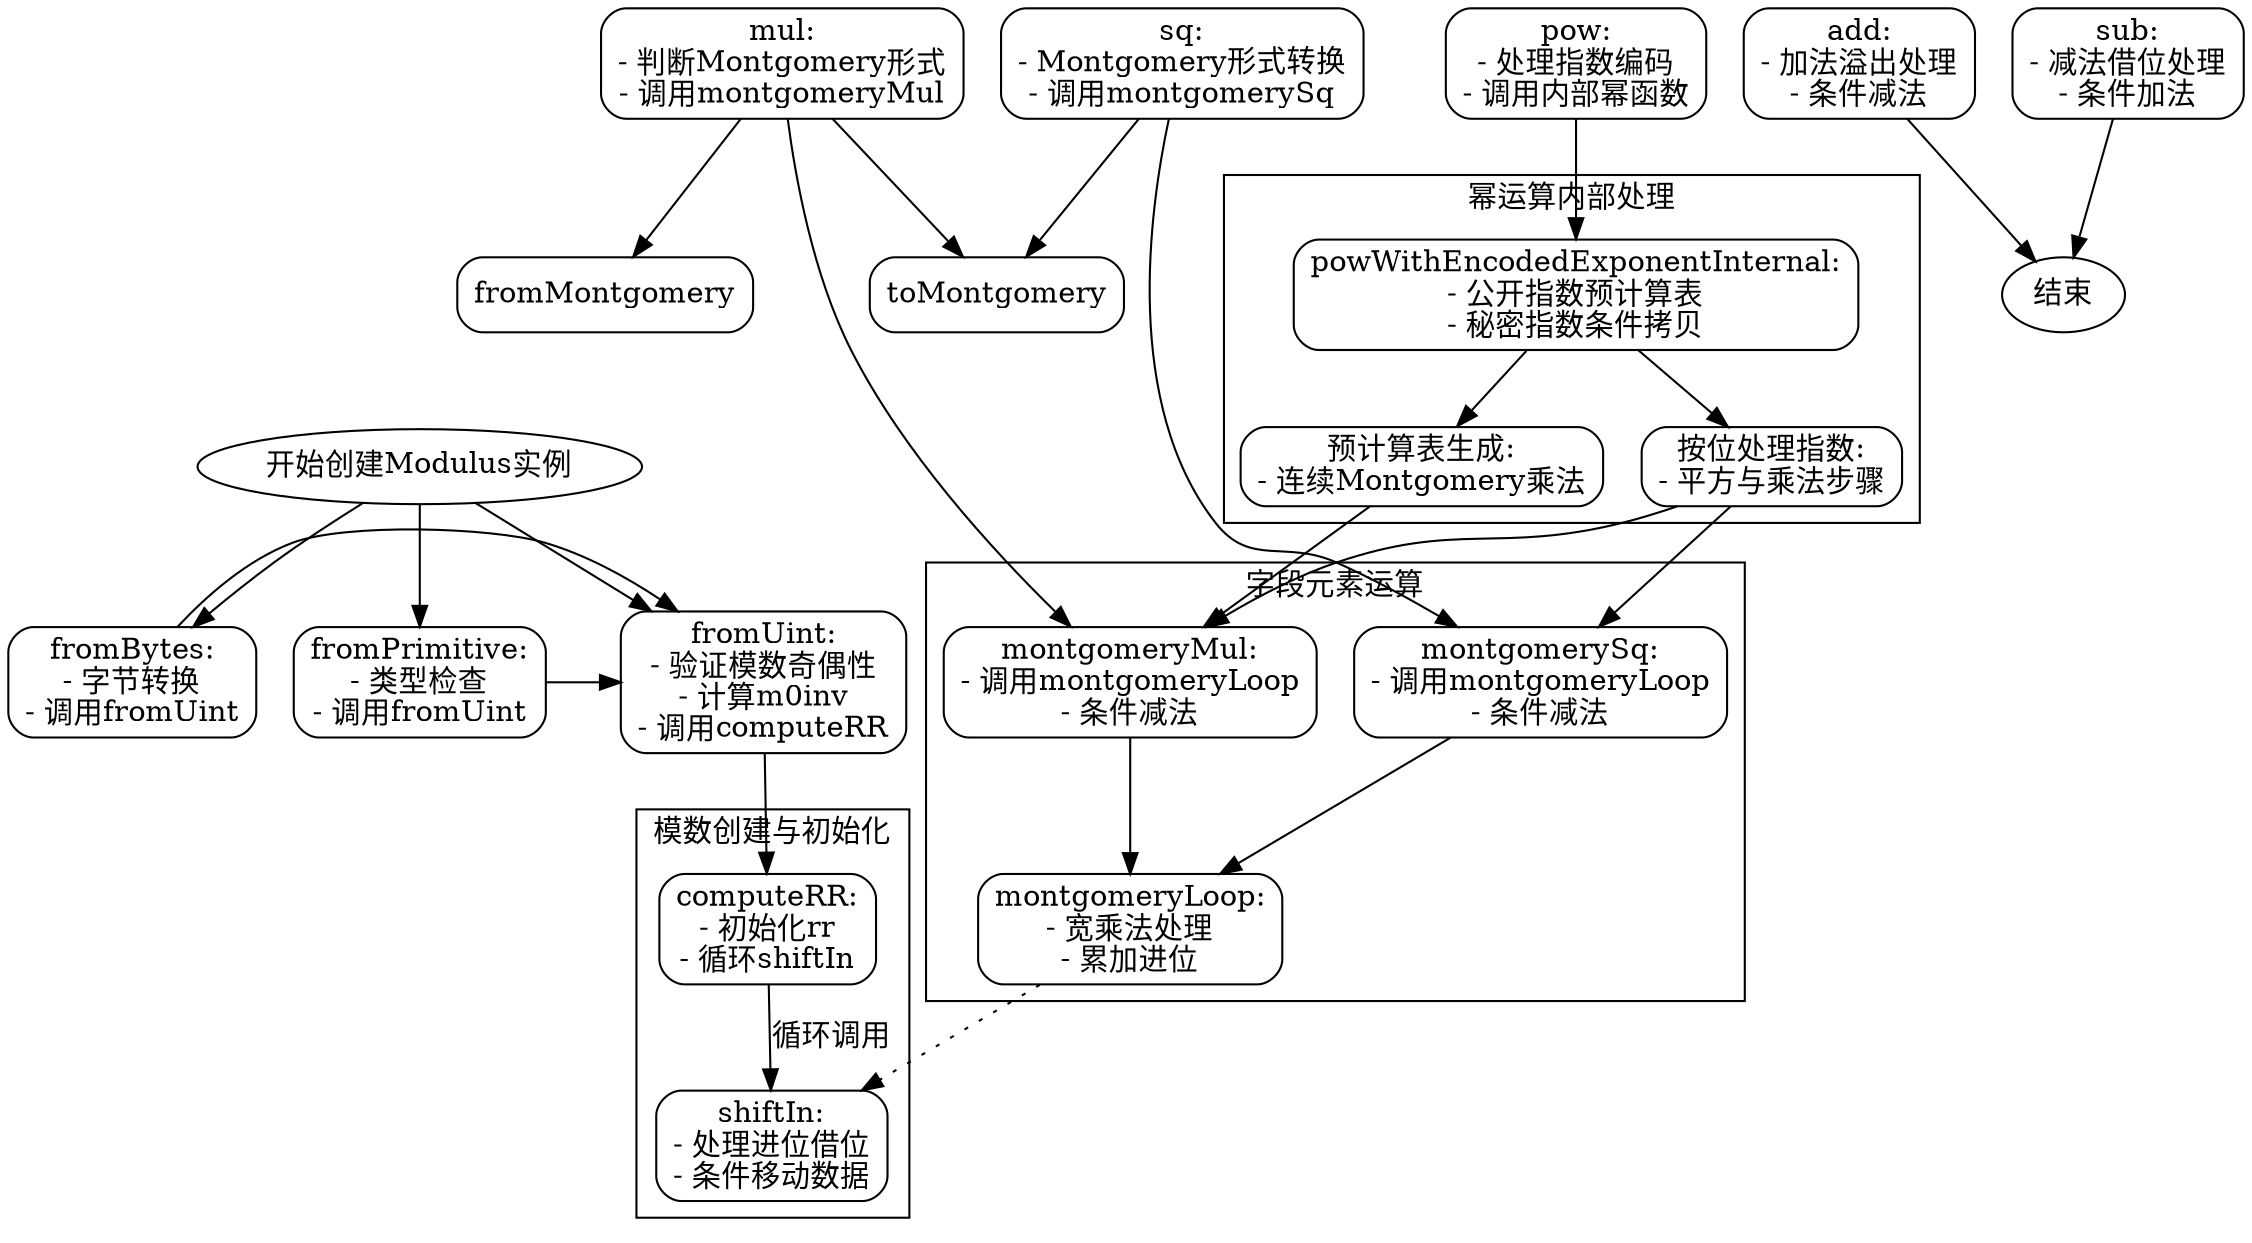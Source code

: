 
digraph ModulusFlow {
    node [shape=rectangle, style=rounded];

    start [label="开始创建Modulus实例", shape=ellipse];
    end [label="结束", shape=ellipse];

    subgraph cluster_creation {
        label="模数创建与初始化";
        fromUint [label="fromUint:\n- 验证模数奇偶性\n- 计算m0inv\n- 调用computeRR"];
        fromPrimitive [label="fromPrimitive:\n- 类型检查\n- 调用fromUint"];
        fromBytes [label="fromBytes:\n- 字节转换\n- 调用fromUint"];
        computeRR [label="computeRR:\n- 初始化rr\n- 循环shiftIn"];
        shiftIn [label="shiftIn:\n- 处理进位借位\n- 条件移动数据"];
    }

    subgraph cluster_operations {
        label="字段元素运算";
        add [label="add:\n- 加法溢出处理\n- 条件减法"];
        sub [label="sub:\n- 减法借位处理\n- 条件加法"];
        mul [label="mul:\n- 判断Montgomery形式\n- 调用montgomeryMul"];
        sq [label="sq:\n- Montgomery形式转换\n- 调用montgomerySq"];
        pow [label="pow:\n- 处理指数编码\n- 调用内部幂函数"];
        montgomeryMul [label="montgomeryMul:\n- 调用montgomeryLoop\n- 条件减法"];
        montgomerySq [label="montgomerySq:\n- 调用montgomeryLoop\n- 条件减法"];
        montgomeryLoop [label="montgomeryLoop:\n- 宽乘法处理\n- 累加进位"];
    }

    subgraph cluster_pow_internal {
        label="幂运算内部处理";
        powInternal [label="powWithEncodedExponentInternal:\n- 公开指数预计算表\n- 秘密指数条件拷贝"];
        processBit [label="按位处理指数:\n- 平方与乘法步骤"];
        precomputeTable [label="预计算表生成:\n- 连续Montgomery乘法"];
    }

    start -> {fromUint, fromPrimitive, fromBytes};
    fromUint -> computeRR;
    computeRR -> shiftIn [label="循环调用"];
    fromPrimitive -> fromUint;
    fromBytes -> fromUint;

    add -> end;
    sub -> end;
    mul -> {montgomeryMul, toMontgomery, fromMontgomery};
    sq -> {montgomerySq, toMontgomery};
    pow -> powInternal;
    powInternal -> {processBit, precomputeTable};
    processBit -> {montgomerySq, montgomeryMul};
    precomputeTable -> montgomeryMul;

    montgomeryMul -> montgomeryLoop;
    montgomerySq -> montgomeryLoop;
    montgomeryLoop -> shiftIn [style=dotted];

    {rank=same; fromUint, fromPrimitive, fromBytes}
    {rank=same; add, sub, mul, sq, pow}
}

